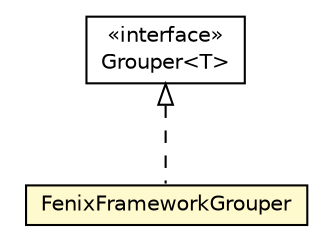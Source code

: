 #!/usr/local/bin/dot
#
# Class diagram 
# Generated by UMLGraph version 5.1 (http://www.umlgraph.org/)
#

digraph G {
	edge [fontname="Helvetica",fontsize=10,labelfontname="Helvetica",labelfontsize=10];
	node [fontname="Helvetica",fontsize=10,shape=plaintext];
	nodesep=0.25;
	ranksep=0.5;
	// pt.ist.fenixframework.backend.infinispan.FenixFrameworkGrouper
	c57170 [label=<<table title="pt.ist.fenixframework.backend.infinispan.FenixFrameworkGrouper" border="0" cellborder="1" cellspacing="0" cellpadding="2" port="p" bgcolor="lemonChiffon" href="./FenixFrameworkGrouper.html">
		<tr><td><table border="0" cellspacing="0" cellpadding="1">
<tr><td align="center" balign="center"> FenixFrameworkGrouper </td></tr>
		</table></td></tr>
		</table>>, fontname="Helvetica", fontcolor="black", fontsize=10.0];
	//pt.ist.fenixframework.backend.infinispan.FenixFrameworkGrouper implements org.infinispan.distribution.group.Grouper<T>
	c57212:p -> c57170:p [dir=back,arrowtail=empty,style=dashed];
	// org.infinispan.distribution.group.Grouper<T>
	c57212 [label=<<table title="org.infinispan.distribution.group.Grouper" border="0" cellborder="1" cellspacing="0" cellpadding="2" port="p" href="http://java.sun.com/j2se/1.4.2/docs/api/org/infinispan/distribution/group/Grouper.html">
		<tr><td><table border="0" cellspacing="0" cellpadding="1">
<tr><td align="center" balign="center"> &#171;interface&#187; </td></tr>
<tr><td align="center" balign="center"> Grouper&lt;T&gt; </td></tr>
		</table></td></tr>
		</table>>, fontname="Helvetica", fontcolor="black", fontsize=10.0];
}


